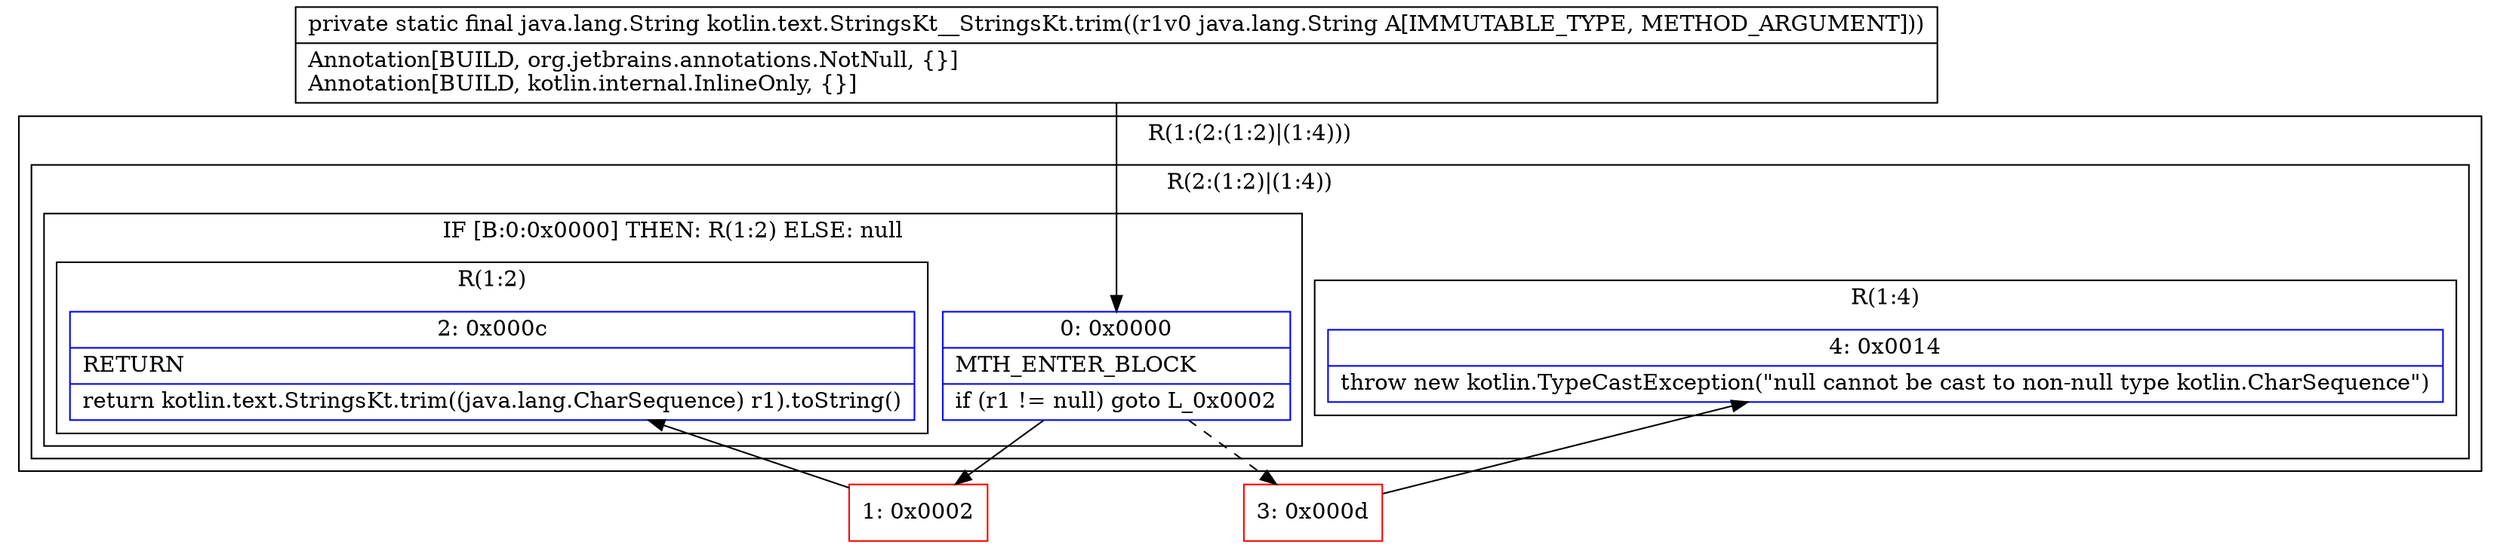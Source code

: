digraph "CFG forkotlin.text.StringsKt__StringsKt.trim(Ljava\/lang\/String;)Ljava\/lang\/String;" {
subgraph cluster_Region_1150925692 {
label = "R(1:(2:(1:2)|(1:4)))";
node [shape=record,color=blue];
subgraph cluster_Region_696441281 {
label = "R(2:(1:2)|(1:4))";
node [shape=record,color=blue];
subgraph cluster_IfRegion_1393099669 {
label = "IF [B:0:0x0000] THEN: R(1:2) ELSE: null";
node [shape=record,color=blue];
Node_0 [shape=record,label="{0\:\ 0x0000|MTH_ENTER_BLOCK\l|if (r1 != null) goto L_0x0002\l}"];
subgraph cluster_Region_1795902655 {
label = "R(1:2)";
node [shape=record,color=blue];
Node_2 [shape=record,label="{2\:\ 0x000c|RETURN\l|return kotlin.text.StringsKt.trim((java.lang.CharSequence) r1).toString()\l}"];
}
}
subgraph cluster_Region_1656768761 {
label = "R(1:4)";
node [shape=record,color=blue];
Node_4 [shape=record,label="{4\:\ 0x0014|throw new kotlin.TypeCastException(\"null cannot be cast to non\-null type kotlin.CharSequence\")\l}"];
}
}
}
Node_1 [shape=record,color=red,label="{1\:\ 0x0002}"];
Node_3 [shape=record,color=red,label="{3\:\ 0x000d}"];
MethodNode[shape=record,label="{private static final java.lang.String kotlin.text.StringsKt__StringsKt.trim((r1v0 java.lang.String A[IMMUTABLE_TYPE, METHOD_ARGUMENT]))  | Annotation[BUILD, org.jetbrains.annotations.NotNull, \{\}]\lAnnotation[BUILD, kotlin.internal.InlineOnly, \{\}]\l}"];
MethodNode -> Node_0;
Node_0 -> Node_1;
Node_0 -> Node_3[style=dashed];
Node_1 -> Node_2;
Node_3 -> Node_4;
}

